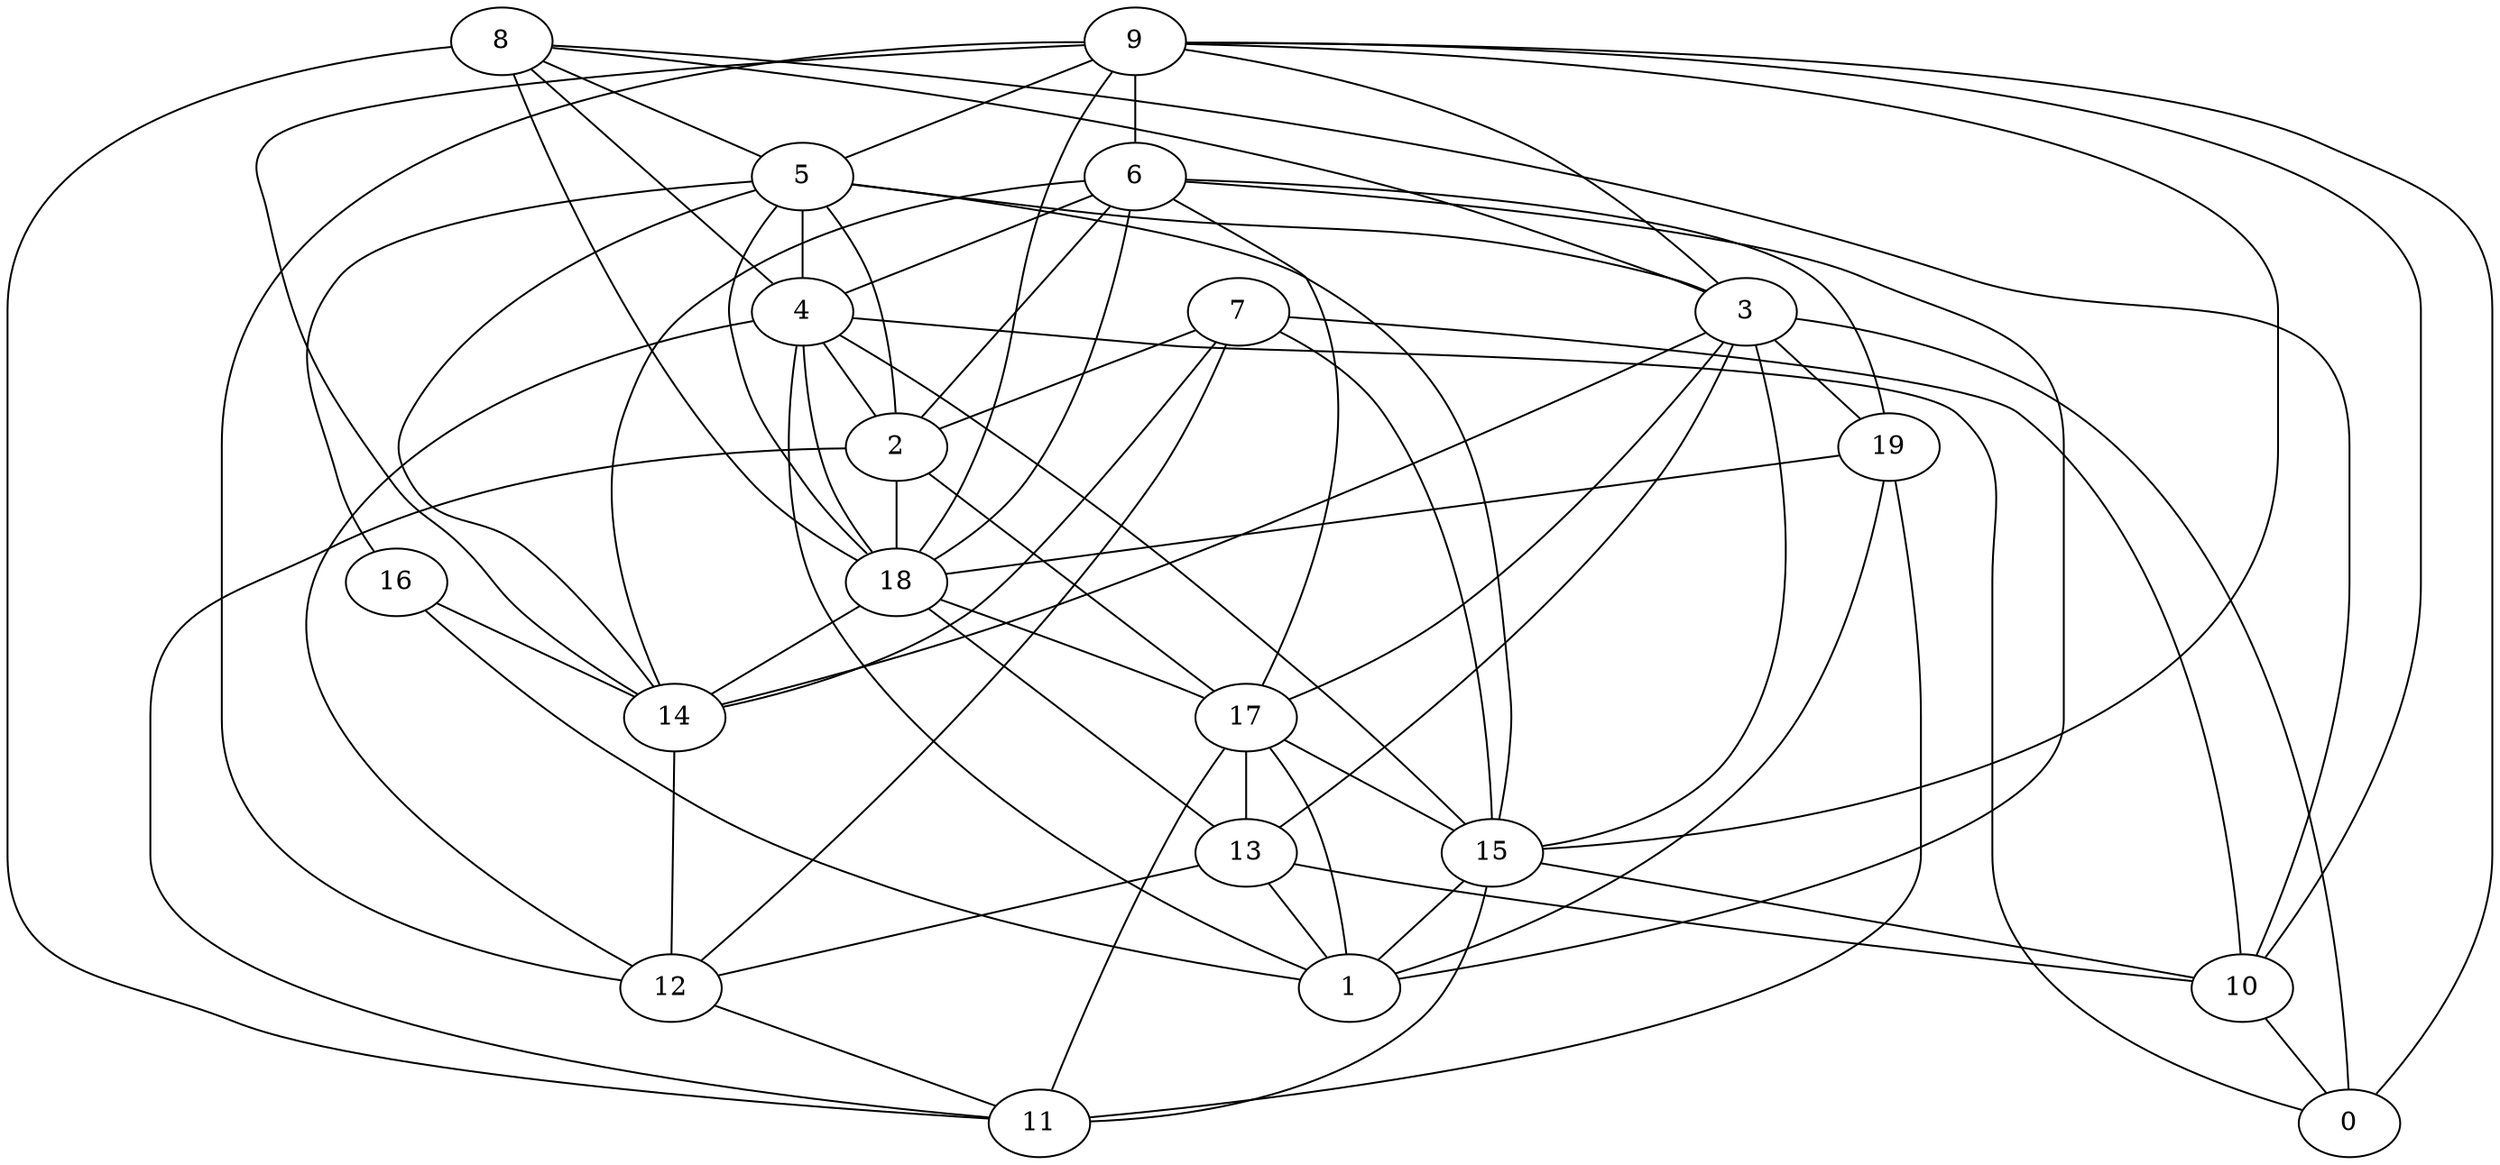 digraph GG_graph {

subgraph G_graph {
edge [color = black]
"8" -> "5" [dir = none]
"8" -> "18" [dir = none]
"8" -> "10" [dir = none]
"9" -> "6" [dir = none]
"9" -> "12" [dir = none]
"9" -> "18" [dir = none]
"9" -> "3" [dir = none]
"9" -> "10" [dir = none]
"9" -> "15" [dir = none]
"9" -> "0" [dir = none]
"5" -> "16" [dir = none]
"5" -> "2" [dir = none]
"5" -> "4" [dir = none]
"5" -> "18" [dir = none]
"2" -> "18" [dir = none]
"2" -> "11" [dir = none]
"19" -> "18" [dir = none]
"6" -> "14" [dir = none]
"6" -> "18" [dir = none]
"6" -> "19" [dir = none]
"6" -> "4" [dir = none]
"6" -> "17" [dir = none]
"4" -> "0" [dir = none]
"4" -> "15" [dir = none]
"4" -> "2" [dir = none]
"14" -> "12" [dir = none]
"3" -> "0" [dir = none]
"16" -> "14" [dir = none]
"17" -> "13" [dir = none]
"17" -> "15" [dir = none]
"7" -> "15" [dir = none]
"7" -> "14" [dir = none]
"18" -> "14" [dir = none]
"18" -> "13" [dir = none]
"13" -> "1" [dir = none]
"15" -> "11" [dir = none]
"15" -> "1" [dir = none]
"15" -> "10" [dir = none]
"4" -> "1" [dir = none]
"3" -> "15" [dir = none]
"19" -> "1" [dir = none]
"17" -> "1" [dir = none]
"5" -> "3" [dir = none]
"4" -> "12" [dir = none]
"6" -> "2" [dir = none]
"7" -> "10" [dir = none]
"3" -> "13" [dir = none]
"7" -> "2" [dir = none]
"13" -> "10" [dir = none]
"3" -> "19" [dir = none]
"2" -> "17" [dir = none]
"18" -> "17" [dir = none]
"3" -> "17" [dir = none]
"7" -> "12" [dir = none]
"5" -> "14" [dir = none]
"6" -> "1" [dir = none]
"13" -> "12" [dir = none]
"3" -> "14" [dir = none]
"16" -> "1" [dir = none]
"5" -> "15" [dir = none]
"8" -> "3" [dir = none]
"8" -> "11" [dir = none]
"4" -> "18" [dir = none]
"12" -> "11" [dir = none]
"10" -> "0" [dir = none]
"9" -> "14" [dir = none]
"8" -> "4" [dir = none]
"9" -> "5" [dir = none]
"17" -> "11" [dir = none]
"19" -> "11" [dir = none]
}

}
